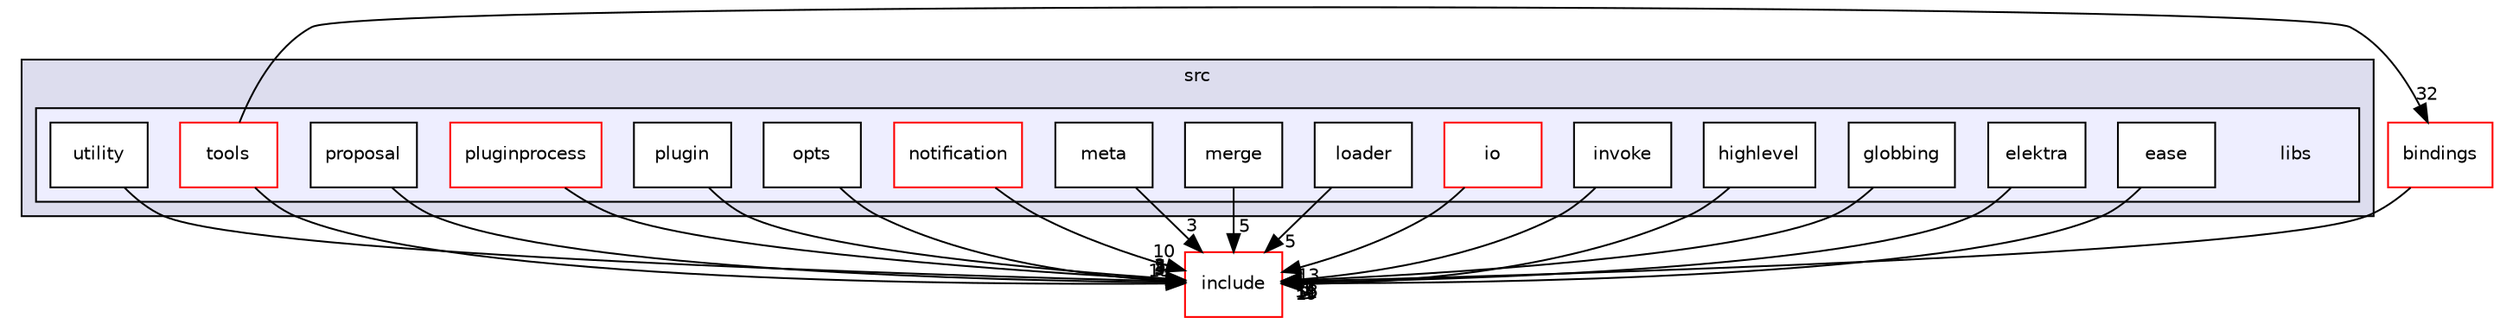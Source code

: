 digraph "libs" {
  compound=true
  node [ fontsize="10", fontname="Helvetica"];
  edge [ labelfontsize="10", labelfontname="Helvetica"];
  subgraph clusterdir_68267d1309a1af8e8297ef4c3efbcdba {
    graph [ bgcolor="#ddddee", pencolor="black", label="src" fontname="Helvetica", fontsize="10", URL="dir_68267d1309a1af8e8297ef4c3efbcdba.html"]
  subgraph clusterdir_87a455bccb09a92130c26a11a880c98a {
    graph [ bgcolor="#eeeeff", pencolor="black", label="" URL="dir_87a455bccb09a92130c26a11a880c98a.html"];
    dir_87a455bccb09a92130c26a11a880c98a [shape=plaintext label="libs"];
    dir_2344e29ee736e4363a0aae8af5b84cd8 [shape=box label="ease" color="black" fillcolor="white" style="filled" URL="dir_2344e29ee736e4363a0aae8af5b84cd8.html"];
    dir_e0dd646c39a393cc8e6d3e5e227334a6 [shape=box label="elektra" color="black" fillcolor="white" style="filled" URL="dir_e0dd646c39a393cc8e6d3e5e227334a6.html"];
    dir_d985d2ec8092f968c8b30c1781b54fd4 [shape=box label="globbing" color="black" fillcolor="white" style="filled" URL="dir_d985d2ec8092f968c8b30c1781b54fd4.html"];
    dir_de0c12191b988f5ae0ee193bcd871f03 [shape=box label="highlevel" color="black" fillcolor="white" style="filled" URL="dir_de0c12191b988f5ae0ee193bcd871f03.html"];
    dir_6d363a22b7898af9cbc7afc500a80959 [shape=box label="invoke" color="black" fillcolor="white" style="filled" URL="dir_6d363a22b7898af9cbc7afc500a80959.html"];
    dir_81c5f602880d8a0ec7ac71eab87b0816 [shape=box label="io" color="red" fillcolor="white" style="filled" URL="dir_81c5f602880d8a0ec7ac71eab87b0816.html"];
    dir_4dddacba5ff73689d9815740528dfc30 [shape=box label="loader" color="black" fillcolor="white" style="filled" URL="dir_4dddacba5ff73689d9815740528dfc30.html"];
    dir_c210ee85d85f6df8c43d8af3d283b003 [shape=box label="merge" color="black" fillcolor="white" style="filled" URL="dir_c210ee85d85f6df8c43d8af3d283b003.html"];
    dir_4bdcff9e69ba7c2686769ebca9f23052 [shape=box label="meta" color="black" fillcolor="white" style="filled" URL="dir_4bdcff9e69ba7c2686769ebca9f23052.html"];
    dir_a9b84b91dc124b7bd1ef2118e83f8a03 [shape=box label="notification" color="red" fillcolor="white" style="filled" URL="dir_a9b84b91dc124b7bd1ef2118e83f8a03.html"];
    dir_6ff6b25be14b1cc3cfa7d7cd99c468a2 [shape=box label="opts" color="black" fillcolor="white" style="filled" URL="dir_6ff6b25be14b1cc3cfa7d7cd99c468a2.html"];
    dir_465b340bf39a66e34e4d29686b3fb216 [shape=box label="plugin" color="black" fillcolor="white" style="filled" URL="dir_465b340bf39a66e34e4d29686b3fb216.html"];
    dir_50ba3f1b5541e9cc2f26972d95766272 [shape=box label="pluginprocess" color="red" fillcolor="white" style="filled" URL="dir_50ba3f1b5541e9cc2f26972d95766272.html"];
    dir_cc670bf538c42610b68470f0d7818d35 [shape=box label="proposal" color="black" fillcolor="white" style="filled" URL="dir_cc670bf538c42610b68470f0d7818d35.html"];
    dir_89fa086523ca714548e7966bf1a47b6b [shape=box label="tools" color="red" fillcolor="white" style="filled" URL="dir_89fa086523ca714548e7966bf1a47b6b.html"];
    dir_a1e3b43adfe5cbc7e7f377e58f53438d [shape=box label="utility" color="black" fillcolor="white" style="filled" URL="dir_a1e3b43adfe5cbc7e7f377e58f53438d.html"];
  }
  }
  dir_b0856f6b0d80ccb263b2f415c91f9e17 [shape=box label="include" fillcolor="white" style="filled" color="red" URL="dir_b0856f6b0d80ccb263b2f415c91f9e17.html"];
  dir_ea91a2a72b7cbbf988d2bd2cd1d23e49 [shape=box label="bindings" fillcolor="white" style="filled" color="red" URL="dir_ea91a2a72b7cbbf988d2bd2cd1d23e49.html"];
  dir_2344e29ee736e4363a0aae8af5b84cd8->dir_b0856f6b0d80ccb263b2f415c91f9e17 [headlabel="3", labeldistance=1.5 headhref="dir_000010_000029.html"];
  dir_d985d2ec8092f968c8b30c1781b54fd4->dir_b0856f6b0d80ccb263b2f415c91f9e17 [headlabel="1", labeldistance=1.5 headhref="dir_000041_000029.html"];
  dir_cc670bf538c42610b68470f0d7818d35->dir_b0856f6b0d80ccb263b2f415c91f9e17 [headlabel="3", labeldistance=1.5 headhref="dir_000056_000029.html"];
  dir_6d363a22b7898af9cbc7afc500a80959->dir_b0856f6b0d80ccb263b2f415c91f9e17 [headlabel="3", labeldistance=1.5 headhref="dir_000042_000029.html"];
  dir_a1e3b43adfe5cbc7e7f377e58f53438d->dir_b0856f6b0d80ccb263b2f415c91f9e17 [headlabel="3", labeldistance=1.5 headhref="dir_000061_000029.html"];
  dir_de0c12191b988f5ae0ee193bcd871f03->dir_b0856f6b0d80ccb263b2f415c91f9e17 [headlabel="19", labeldistance=1.5 headhref="dir_000039_000029.html"];
  dir_50ba3f1b5541e9cc2f26972d95766272->dir_b0856f6b0d80ccb263b2f415c91f9e17 [headlabel="5", labeldistance=1.5 headhref="dir_000055_000029.html"];
  dir_e0dd646c39a393cc8e6d3e5e227334a6->dir_b0856f6b0d80ccb263b2f415c91f9e17 [headlabel="51", labeldistance=1.5 headhref="dir_000016_000029.html"];
  dir_6ff6b25be14b1cc3cfa7d7cd99c468a2->dir_b0856f6b0d80ccb263b2f415c91f9e17 [headlabel="4", labeldistance=1.5 headhref="dir_000053_000029.html"];
  dir_a9b84b91dc124b7bd1ef2118e83f8a03->dir_b0856f6b0d80ccb263b2f415c91f9e17 [headlabel="10", labeldistance=1.5 headhref="dir_000052_000029.html"];
  dir_81c5f602880d8a0ec7ac71eab87b0816->dir_b0856f6b0d80ccb263b2f415c91f9e17 [headlabel="13", labeldistance=1.5 headhref="dir_000031_000029.html"];
  dir_89fa086523ca714548e7966bf1a47b6b->dir_b0856f6b0d80ccb263b2f415c91f9e17 [headlabel="18", labeldistance=1.5 headhref="dir_000011_000029.html"];
  dir_89fa086523ca714548e7966bf1a47b6b->dir_ea91a2a72b7cbbf988d2bd2cd1d23e49 [headlabel="32", labeldistance=1.5 headhref="dir_000011_000001.html"];
  dir_ea91a2a72b7cbbf988d2bd2cd1d23e49->dir_b0856f6b0d80ccb263b2f415c91f9e17 [headlabel="13", labeldistance=1.5 headhref="dir_000001_000029.html"];
  dir_4dddacba5ff73689d9815740528dfc30->dir_b0856f6b0d80ccb263b2f415c91f9e17 [headlabel="5", labeldistance=1.5 headhref="dir_000036_000029.html"];
  dir_c210ee85d85f6df8c43d8af3d283b003->dir_b0856f6b0d80ccb263b2f415c91f9e17 [headlabel="5", labeldistance=1.5 headhref="dir_000047_000029.html"];
  dir_4bdcff9e69ba7c2686769ebca9f23052->dir_b0856f6b0d80ccb263b2f415c91f9e17 [headlabel="3", labeldistance=1.5 headhref="dir_000051_000029.html"];
  dir_465b340bf39a66e34e4d29686b3fb216->dir_b0856f6b0d80ccb263b2f415c91f9e17 [headlabel="2", labeldistance=1.5 headhref="dir_000054_000029.html"];
}

